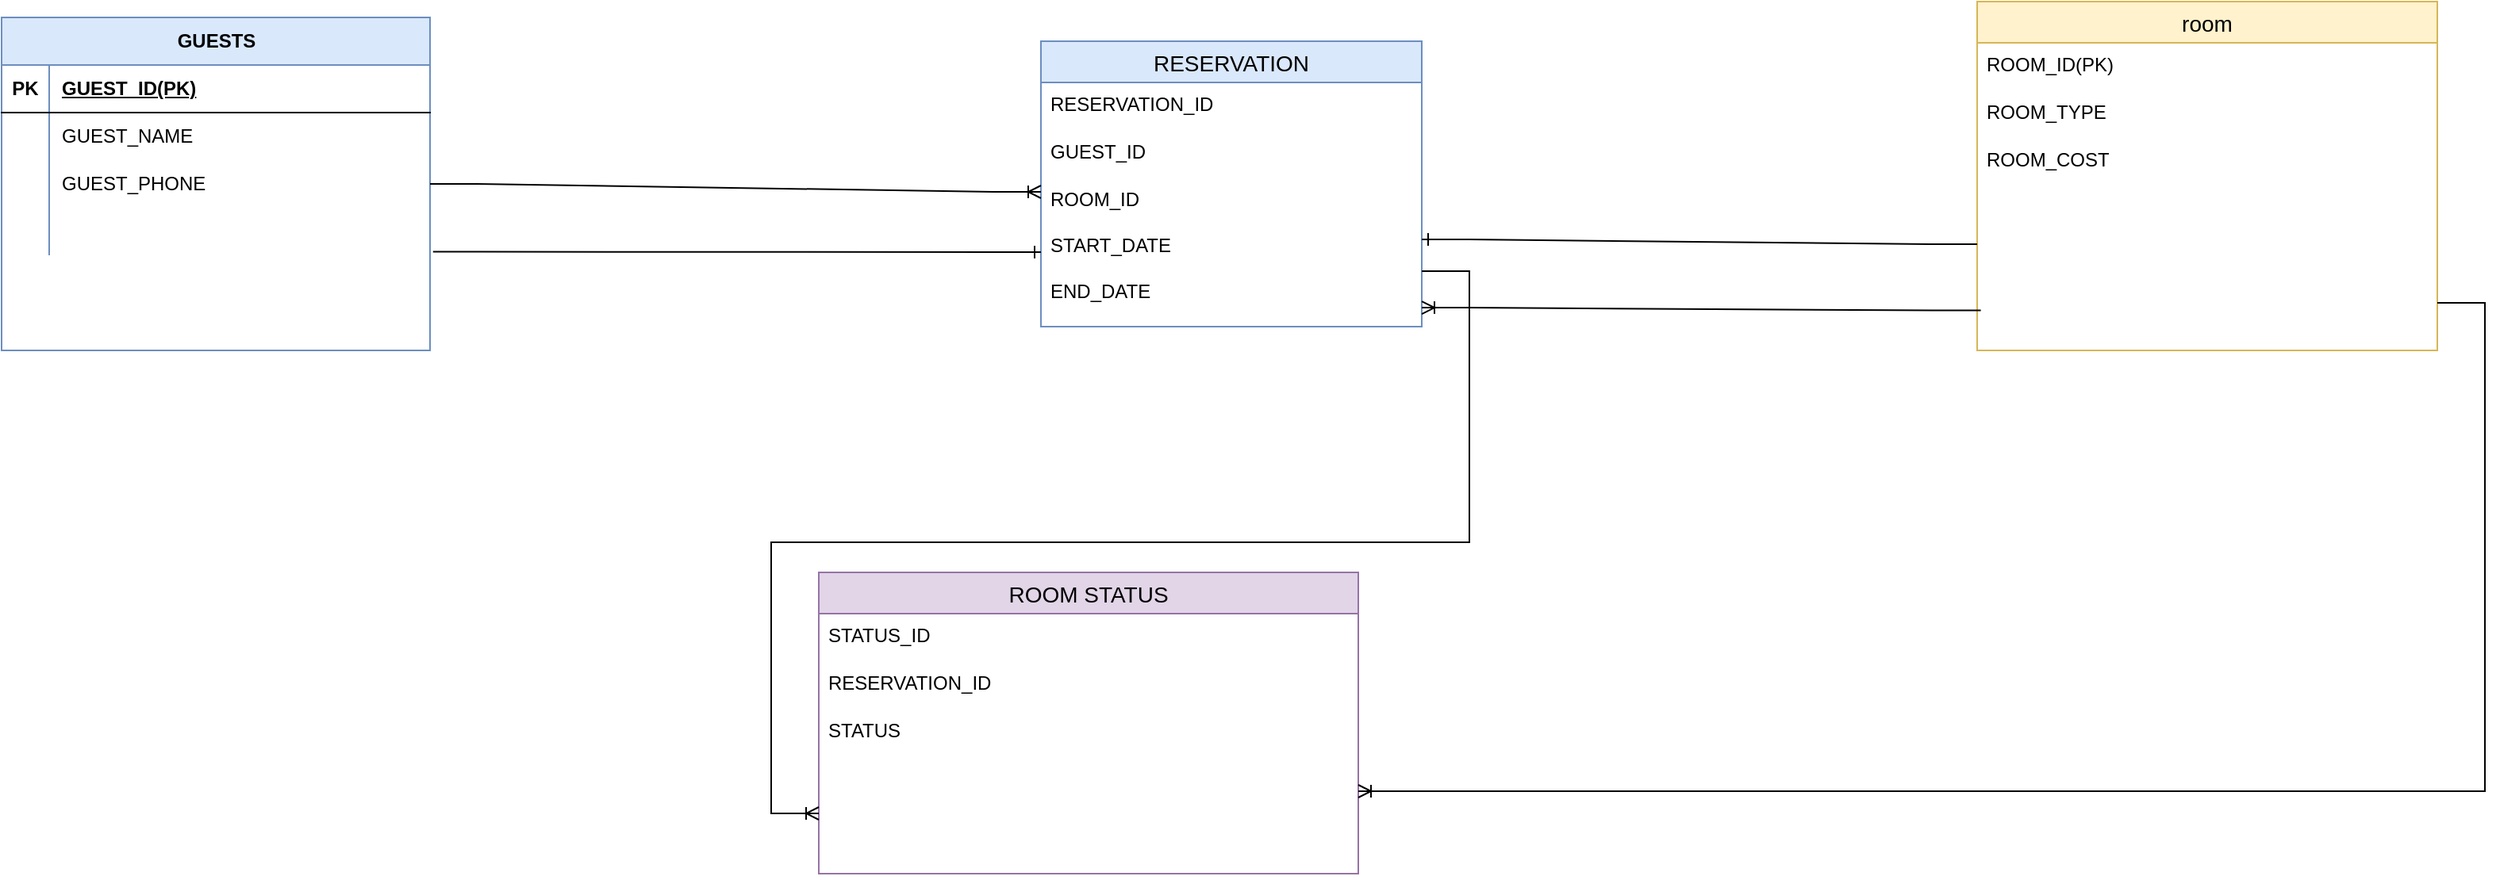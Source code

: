 <mxfile version="24.2.5" type="device">
  <diagram name="Page-1" id="b-ouKgtC0c38vArXQ3Al">
    <mxGraphModel dx="1781" dy="884" grid="1" gridSize="10" guides="1" tooltips="1" connect="1" arrows="1" fold="1" page="1" pageScale="1" pageWidth="850" pageHeight="1100" math="0" shadow="0">
      <root>
        <mxCell id="0" />
        <mxCell id="1" parent="0" />
        <mxCell id="MdOSD2uFAFCaK6R305LX-1" value="GUESTS" style="shape=table;startSize=30;container=1;collapsible=1;childLayout=tableLayout;fixedRows=1;rowLines=0;fontStyle=1;align=center;resizeLast=1;html=1;fillColor=#dae8fc;strokeColor=#6c8ebf;" vertex="1" parent="1">
          <mxGeometry x="155" y="300" width="270" height="210" as="geometry" />
        </mxCell>
        <mxCell id="MdOSD2uFAFCaK6R305LX-2" value="" style="shape=tableRow;horizontal=0;startSize=0;swimlaneHead=0;swimlaneBody=0;fillColor=none;collapsible=0;dropTarget=0;points=[[0,0.5],[1,0.5]];portConstraint=eastwest;top=0;left=0;right=0;bottom=1;" vertex="1" parent="MdOSD2uFAFCaK6R305LX-1">
          <mxGeometry y="30" width="270" height="30" as="geometry" />
        </mxCell>
        <mxCell id="MdOSD2uFAFCaK6R305LX-3" value="PK" style="shape=partialRectangle;connectable=0;fillColor=none;top=0;left=0;bottom=0;right=0;fontStyle=1;overflow=hidden;whiteSpace=wrap;html=1;" vertex="1" parent="MdOSD2uFAFCaK6R305LX-2">
          <mxGeometry width="30" height="30" as="geometry">
            <mxRectangle width="30" height="30" as="alternateBounds" />
          </mxGeometry>
        </mxCell>
        <mxCell id="MdOSD2uFAFCaK6R305LX-4" value="GUEST_ID(PK)" style="shape=partialRectangle;connectable=0;fillColor=none;top=0;left=0;bottom=0;right=0;align=left;spacingLeft=6;fontStyle=5;overflow=hidden;whiteSpace=wrap;html=1;" vertex="1" parent="MdOSD2uFAFCaK6R305LX-2">
          <mxGeometry x="30" width="240" height="30" as="geometry">
            <mxRectangle width="240" height="30" as="alternateBounds" />
          </mxGeometry>
        </mxCell>
        <mxCell id="MdOSD2uFAFCaK6R305LX-5" value="" style="shape=tableRow;horizontal=0;startSize=0;swimlaneHead=0;swimlaneBody=0;fillColor=none;collapsible=0;dropTarget=0;points=[[0,0.5],[1,0.5]];portConstraint=eastwest;top=0;left=0;right=0;bottom=0;" vertex="1" parent="MdOSD2uFAFCaK6R305LX-1">
          <mxGeometry y="60" width="270" height="30" as="geometry" />
        </mxCell>
        <mxCell id="MdOSD2uFAFCaK6R305LX-6" value="" style="shape=partialRectangle;connectable=0;fillColor=none;top=0;left=0;bottom=0;right=0;editable=1;overflow=hidden;whiteSpace=wrap;html=1;" vertex="1" parent="MdOSD2uFAFCaK6R305LX-5">
          <mxGeometry width="30" height="30" as="geometry">
            <mxRectangle width="30" height="30" as="alternateBounds" />
          </mxGeometry>
        </mxCell>
        <mxCell id="MdOSD2uFAFCaK6R305LX-7" value="GUEST_NAME" style="shape=partialRectangle;connectable=0;fillColor=none;top=0;left=0;bottom=0;right=0;align=left;spacingLeft=6;overflow=hidden;whiteSpace=wrap;html=1;" vertex="1" parent="MdOSD2uFAFCaK6R305LX-5">
          <mxGeometry x="30" width="240" height="30" as="geometry">
            <mxRectangle width="240" height="30" as="alternateBounds" />
          </mxGeometry>
        </mxCell>
        <mxCell id="MdOSD2uFAFCaK6R305LX-8" value="" style="shape=tableRow;horizontal=0;startSize=0;swimlaneHead=0;swimlaneBody=0;fillColor=none;collapsible=0;dropTarget=0;points=[[0,0.5],[1,0.5]];portConstraint=eastwest;top=0;left=0;right=0;bottom=0;" vertex="1" parent="MdOSD2uFAFCaK6R305LX-1">
          <mxGeometry y="90" width="270" height="30" as="geometry" />
        </mxCell>
        <mxCell id="MdOSD2uFAFCaK6R305LX-9" value="" style="shape=partialRectangle;connectable=0;fillColor=none;top=0;left=0;bottom=0;right=0;editable=1;overflow=hidden;whiteSpace=wrap;html=1;" vertex="1" parent="MdOSD2uFAFCaK6R305LX-8">
          <mxGeometry width="30" height="30" as="geometry">
            <mxRectangle width="30" height="30" as="alternateBounds" />
          </mxGeometry>
        </mxCell>
        <mxCell id="MdOSD2uFAFCaK6R305LX-10" value="GUEST_PHONE" style="shape=partialRectangle;connectable=0;fillColor=none;top=0;left=0;bottom=0;right=0;align=left;spacingLeft=6;overflow=hidden;whiteSpace=wrap;html=1;" vertex="1" parent="MdOSD2uFAFCaK6R305LX-8">
          <mxGeometry x="30" width="240" height="30" as="geometry">
            <mxRectangle width="240" height="30" as="alternateBounds" />
          </mxGeometry>
        </mxCell>
        <mxCell id="MdOSD2uFAFCaK6R305LX-11" value="" style="shape=tableRow;horizontal=0;startSize=0;swimlaneHead=0;swimlaneBody=0;fillColor=none;collapsible=0;dropTarget=0;points=[[0,0.5],[1,0.5]];portConstraint=eastwest;top=0;left=0;right=0;bottom=0;" vertex="1" parent="MdOSD2uFAFCaK6R305LX-1">
          <mxGeometry y="120" width="270" height="30" as="geometry" />
        </mxCell>
        <mxCell id="MdOSD2uFAFCaK6R305LX-12" value="" style="shape=partialRectangle;connectable=0;fillColor=none;top=0;left=0;bottom=0;right=0;editable=1;overflow=hidden;whiteSpace=wrap;html=1;" vertex="1" parent="MdOSD2uFAFCaK6R305LX-11">
          <mxGeometry width="30" height="30" as="geometry">
            <mxRectangle width="30" height="30" as="alternateBounds" />
          </mxGeometry>
        </mxCell>
        <mxCell id="MdOSD2uFAFCaK6R305LX-13" value="" style="shape=partialRectangle;connectable=0;fillColor=none;top=0;left=0;bottom=0;right=0;align=left;spacingLeft=6;overflow=hidden;whiteSpace=wrap;html=1;" vertex="1" parent="MdOSD2uFAFCaK6R305LX-11">
          <mxGeometry x="30" width="240" height="30" as="geometry">
            <mxRectangle width="240" height="30" as="alternateBounds" />
          </mxGeometry>
        </mxCell>
        <mxCell id="MdOSD2uFAFCaK6R305LX-14" value="RESERVATION" style="swimlane;fontStyle=0;childLayout=stackLayout;horizontal=1;startSize=26;horizontalStack=0;resizeParent=1;resizeParentMax=0;resizeLast=0;collapsible=1;marginBottom=0;align=center;fontSize=14;fillColor=#dae8fc;strokeColor=#6c8ebf;" vertex="1" parent="1">
          <mxGeometry x="810" y="315" width="240" height="180" as="geometry" />
        </mxCell>
        <mxCell id="MdOSD2uFAFCaK6R305LX-15" value="RESERVATION_ID" style="text;strokeColor=none;fillColor=none;spacingLeft=4;spacingRight=4;overflow=hidden;rotatable=0;points=[[0,0.5],[1,0.5]];portConstraint=eastwest;fontSize=12;whiteSpace=wrap;html=1;" vertex="1" parent="MdOSD2uFAFCaK6R305LX-14">
          <mxGeometry y="26" width="240" height="30" as="geometry" />
        </mxCell>
        <mxCell id="MdOSD2uFAFCaK6R305LX-16" value="GUEST_ID" style="text;strokeColor=none;fillColor=none;spacingLeft=4;spacingRight=4;overflow=hidden;rotatable=0;points=[[0,0.5],[1,0.5]];portConstraint=eastwest;fontSize=12;whiteSpace=wrap;html=1;" vertex="1" parent="MdOSD2uFAFCaK6R305LX-14">
          <mxGeometry y="56" width="240" height="30" as="geometry" />
        </mxCell>
        <mxCell id="MdOSD2uFAFCaK6R305LX-17" value="ROOM_ID&lt;div&gt;&lt;br&gt;&lt;/div&gt;&lt;div&gt;START_DATE&lt;/div&gt;&lt;div&gt;&lt;br&gt;&lt;/div&gt;&lt;div&gt;END_DATE&lt;/div&gt;" style="text;strokeColor=none;fillColor=none;spacingLeft=4;spacingRight=4;overflow=hidden;rotatable=0;points=[[0,0.5],[1,0.5]];portConstraint=eastwest;fontSize=12;whiteSpace=wrap;html=1;" vertex="1" parent="MdOSD2uFAFCaK6R305LX-14">
          <mxGeometry y="86" width="240" height="94" as="geometry" />
        </mxCell>
        <mxCell id="MdOSD2uFAFCaK6R305LX-18" value="room" style="swimlane;fontStyle=0;childLayout=stackLayout;horizontal=1;startSize=26;horizontalStack=0;resizeParent=1;resizeParentMax=0;resizeLast=0;collapsible=1;marginBottom=0;align=center;fontSize=14;fillColor=#fff2cc;strokeColor=#d6b656;" vertex="1" parent="1">
          <mxGeometry x="1400" y="290" width="290" height="220" as="geometry" />
        </mxCell>
        <mxCell id="MdOSD2uFAFCaK6R305LX-19" value="ROOM_ID(PK)" style="text;strokeColor=none;fillColor=none;spacingLeft=4;spacingRight=4;overflow=hidden;rotatable=0;points=[[0,0.5],[1,0.5]];portConstraint=eastwest;fontSize=12;whiteSpace=wrap;html=1;" vertex="1" parent="MdOSD2uFAFCaK6R305LX-18">
          <mxGeometry y="26" width="290" height="30" as="geometry" />
        </mxCell>
        <mxCell id="MdOSD2uFAFCaK6R305LX-20" value="ROOM_TYPE" style="text;strokeColor=none;fillColor=none;spacingLeft=4;spacingRight=4;overflow=hidden;rotatable=0;points=[[0,0.5],[1,0.5]];portConstraint=eastwest;fontSize=12;whiteSpace=wrap;html=1;" vertex="1" parent="MdOSD2uFAFCaK6R305LX-18">
          <mxGeometry y="56" width="290" height="30" as="geometry" />
        </mxCell>
        <mxCell id="MdOSD2uFAFCaK6R305LX-21" value="ROOM_COST" style="text;strokeColor=none;fillColor=none;spacingLeft=4;spacingRight=4;overflow=hidden;rotatable=0;points=[[0,0.5],[1,0.5]];portConstraint=eastwest;fontSize=12;whiteSpace=wrap;html=1;" vertex="1" parent="MdOSD2uFAFCaK6R305LX-18">
          <mxGeometry y="86" width="290" height="134" as="geometry" />
        </mxCell>
        <mxCell id="MdOSD2uFAFCaK6R305LX-22" value="ROOM STATUS" style="swimlane;fontStyle=0;childLayout=stackLayout;horizontal=1;startSize=26;horizontalStack=0;resizeParent=1;resizeParentMax=0;resizeLast=0;collapsible=1;marginBottom=0;align=center;fontSize=14;fillColor=#e1d5e7;strokeColor=#9673a6;" vertex="1" parent="1">
          <mxGeometry x="670" y="650" width="340" height="190" as="geometry" />
        </mxCell>
        <mxCell id="MdOSD2uFAFCaK6R305LX-23" value="STATUS_ID" style="text;strokeColor=none;fillColor=none;spacingLeft=4;spacingRight=4;overflow=hidden;rotatable=0;points=[[0,0.5],[1,0.5]];portConstraint=eastwest;fontSize=12;whiteSpace=wrap;html=1;" vertex="1" parent="MdOSD2uFAFCaK6R305LX-22">
          <mxGeometry y="26" width="340" height="30" as="geometry" />
        </mxCell>
        <mxCell id="MdOSD2uFAFCaK6R305LX-24" value="RESERVATION_ID" style="text;strokeColor=none;fillColor=none;spacingLeft=4;spacingRight=4;overflow=hidden;rotatable=0;points=[[0,0.5],[1,0.5]];portConstraint=eastwest;fontSize=12;whiteSpace=wrap;html=1;" vertex="1" parent="MdOSD2uFAFCaK6R305LX-22">
          <mxGeometry y="56" width="340" height="30" as="geometry" />
        </mxCell>
        <mxCell id="MdOSD2uFAFCaK6R305LX-25" value="STATUS" style="text;strokeColor=none;fillColor=none;spacingLeft=4;spacingRight=4;overflow=hidden;rotatable=0;points=[[0,0.5],[1,0.5]];portConstraint=eastwest;fontSize=12;whiteSpace=wrap;html=1;" vertex="1" parent="MdOSD2uFAFCaK6R305LX-22">
          <mxGeometry y="86" width="340" height="104" as="geometry" />
        </mxCell>
        <mxCell id="MdOSD2uFAFCaK6R305LX-28" value="" style="edgeStyle=entityRelationEdgeStyle;fontSize=12;html=1;endArrow=ERoneToMany;rounded=0;exitX=1;exitY=0.5;exitDx=0;exitDy=0;" edge="1" parent="1" source="MdOSD2uFAFCaK6R305LX-8">
          <mxGeometry width="100" height="100" relative="1" as="geometry">
            <mxPoint x="710" y="510" as="sourcePoint" />
            <mxPoint x="810" y="410" as="targetPoint" />
            <Array as="points">
              <mxPoint x="490" y="400" />
            </Array>
          </mxGeometry>
        </mxCell>
        <mxCell id="MdOSD2uFAFCaK6R305LX-31" value="" style="edgeStyle=entityRelationEdgeStyle;fontSize=12;html=1;endArrow=ERone;endFill=1;rounded=0;exitX=1.007;exitY=0.926;exitDx=0;exitDy=0;exitPerimeter=0;entryX=0;entryY=0.5;entryDx=0;entryDy=0;" edge="1" parent="1" source="MdOSD2uFAFCaK6R305LX-11" target="MdOSD2uFAFCaK6R305LX-17">
          <mxGeometry width="100" height="100" relative="1" as="geometry">
            <mxPoint x="710" y="630" as="sourcePoint" />
            <mxPoint x="800" y="450" as="targetPoint" />
          </mxGeometry>
        </mxCell>
        <mxCell id="MdOSD2uFAFCaK6R305LX-32" value="" style="edgeStyle=entityRelationEdgeStyle;fontSize=12;html=1;endArrow=ERone;endFill=1;rounded=0;exitX=0;exitY=0.5;exitDx=0;exitDy=0;entryX=1;entryY=0.415;entryDx=0;entryDy=0;entryPerimeter=0;" edge="1" parent="1" source="MdOSD2uFAFCaK6R305LX-21" target="MdOSD2uFAFCaK6R305LX-17">
          <mxGeometry width="100" height="100" relative="1" as="geometry">
            <mxPoint x="1130" y="790" as="sourcePoint" />
            <mxPoint x="1513" y="790" as="targetPoint" />
          </mxGeometry>
        </mxCell>
        <mxCell id="MdOSD2uFAFCaK6R305LX-33" value="" style="edgeStyle=entityRelationEdgeStyle;fontSize=12;html=1;endArrow=ERoneToMany;rounded=0;exitX=0.008;exitY=0.812;exitDx=0;exitDy=0;exitPerimeter=0;entryX=1;entryY=0.873;entryDx=0;entryDy=0;entryPerimeter=0;" edge="1" parent="1" source="MdOSD2uFAFCaK6R305LX-21" target="MdOSD2uFAFCaK6R305LX-17">
          <mxGeometry width="100" height="100" relative="1" as="geometry">
            <mxPoint x="1140" y="640" as="sourcePoint" />
            <mxPoint x="1140" y="540" as="targetPoint" />
            <Array as="points">
              <mxPoint x="1250" y="590" />
            </Array>
          </mxGeometry>
        </mxCell>
        <mxCell id="MdOSD2uFAFCaK6R305LX-34" value="" style="edgeStyle=entityRelationEdgeStyle;fontSize=12;html=1;endArrow=ERoneToMany;rounded=0;" edge="1" parent="1">
          <mxGeometry width="100" height="100" relative="1" as="geometry">
            <mxPoint x="1050" y="460" as="sourcePoint" />
            <mxPoint x="670" y="802" as="targetPoint" />
            <Array as="points">
              <mxPoint x="655" y="749" />
            </Array>
          </mxGeometry>
        </mxCell>
        <mxCell id="MdOSD2uFAFCaK6R305LX-35" value="" style="edgeStyle=entityRelationEdgeStyle;fontSize=12;html=1;endArrow=ERoneToMany;rounded=0;" edge="1" parent="1" target="MdOSD2uFAFCaK6R305LX-25">
          <mxGeometry width="100" height="100" relative="1" as="geometry">
            <mxPoint x="1690" y="480" as="sourcePoint" />
            <mxPoint x="1050" y="832" as="targetPoint" />
            <Array as="points">
              <mxPoint x="1300" y="769" />
            </Array>
          </mxGeometry>
        </mxCell>
      </root>
    </mxGraphModel>
  </diagram>
</mxfile>
